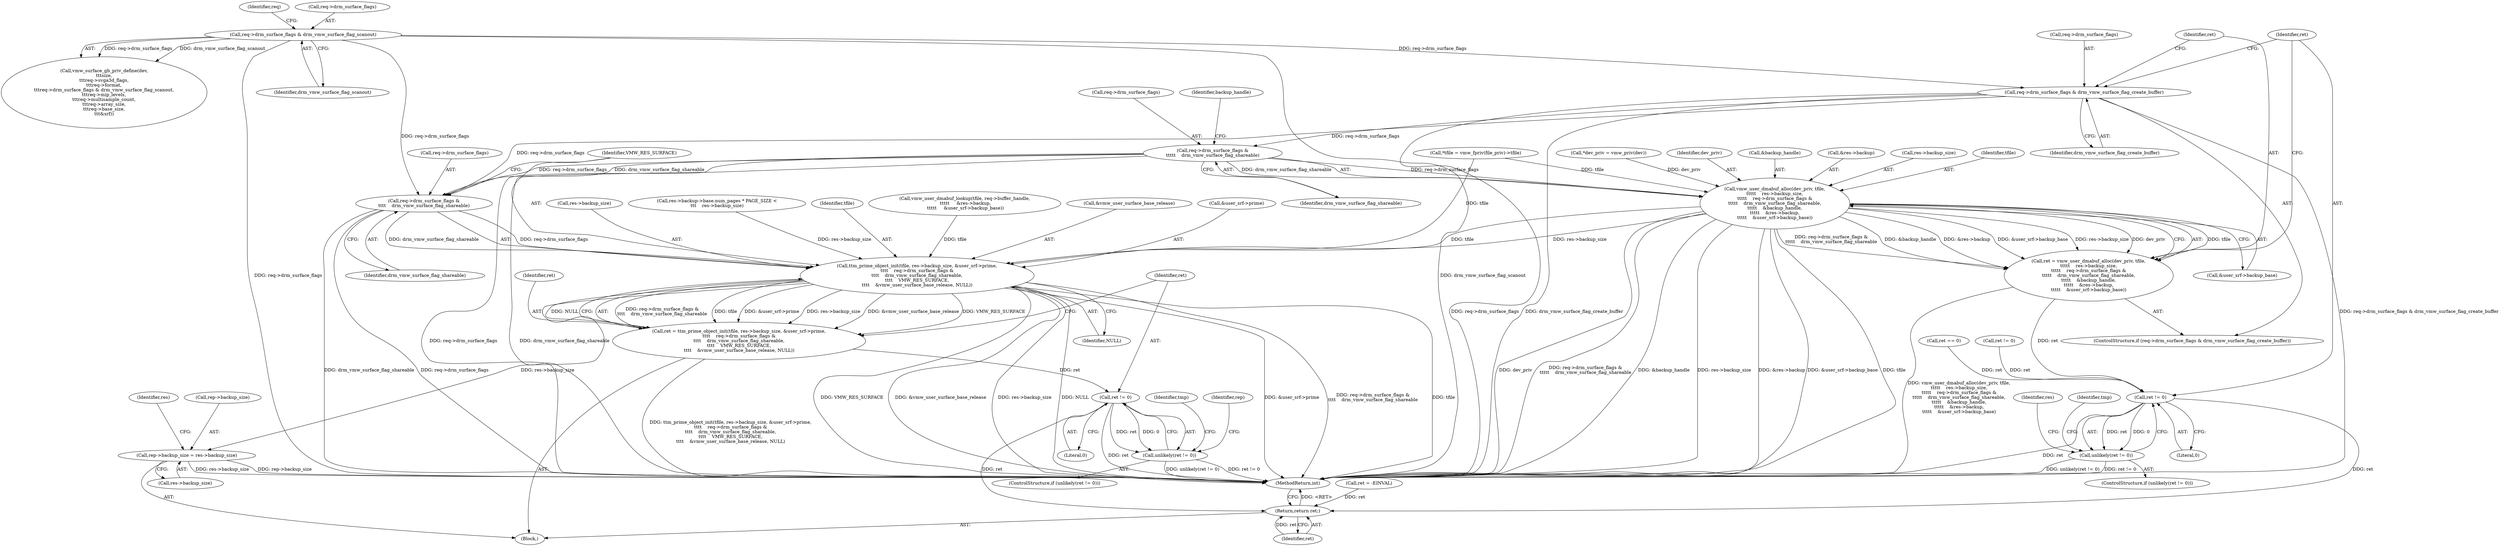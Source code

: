 digraph "0_linux_07678eca2cf9c9a18584e546c2b2a0d0c9a3150c@API" {
"1000318" [label="(Call,req->drm_surface_flags & drm_vmw_surface_flag_create_buffer)"];
"1000195" [label="(Call,req->drm_surface_flags & drm_vmw_surface_flag_scanout)"];
"1000331" [label="(Call,req->drm_surface_flags &\n\t\t\t\t\t    drm_vmw_surface_flag_shareable)"];
"1000325" [label="(Call,vmw_user_dmabuf_alloc(dev_priv, tfile,\n\t\t\t\t\t    res->backup_size,\n\t\t\t\t\t    req->drm_surface_flags &\n\t\t\t\t\t    drm_vmw_surface_flag_shareable,\n\t\t\t\t\t    &backup_handle,\n\t\t\t\t\t    &res->backup,\n\t\t\t\t\t    &user_srf->backup_base))"];
"1000323" [label="(Call,ret = vmw_user_dmabuf_alloc(dev_priv, tfile,\n\t\t\t\t\t    res->backup_size,\n\t\t\t\t\t    req->drm_surface_flags &\n\t\t\t\t\t    drm_vmw_surface_flag_shareable,\n\t\t\t\t\t    &backup_handle,\n\t\t\t\t\t    &res->backup,\n\t\t\t\t\t    &user_srf->backup_base))"];
"1000348" [label="(Call,ret != 0)"];
"1000347" [label="(Call,unlikely(ret != 0))"];
"1000475" [label="(Return,return ret;)"];
"1000362" [label="(Call,ttm_prime_object_init(tfile, res->backup_size, &user_srf->prime,\n\t\t\t\t    req->drm_surface_flags &\n\t\t\t\t    drm_vmw_surface_flag_shareable,\n\t\t\t\t    VMW_RES_SURFACE,\n\t\t\t\t    &vmw_user_surface_base_release, NULL))"];
"1000360" [label="(Call,ret = ttm_prime_object_init(tfile, res->backup_size, &user_srf->prime,\n\t\t\t\t    req->drm_surface_flags &\n\t\t\t\t    drm_vmw_surface_flag_shareable,\n\t\t\t\t    VMW_RES_SURFACE,\n\t\t\t\t    &vmw_user_surface_base_release, NULL))"];
"1000382" [label="(Call,ret != 0)"];
"1000381" [label="(Call,unlikely(ret != 0))"];
"1000406" [label="(Call,rep->backup_size = res->backup_size)"];
"1000371" [label="(Call,req->drm_surface_flags &\n\t\t\t\t    drm_vmw_surface_flag_shareable)"];
"1000283" [label="(Call,res->backup->base.num_pages * PAGE_SIZE <\n\t\t\t    res->backup_size)"];
"1000379" [label="(Identifier,NULL)"];
"1000383" [label="(Identifier,ret)"];
"1000195" [label="(Call,req->drm_surface_flags & drm_vmw_surface_flag_scanout)"];
"1000477" [label="(MethodReturn,int)"];
"1000346" [label="(ControlStructure,if (unlikely(ret != 0)))"];
"1000318" [label="(Call,req->drm_surface_flags & drm_vmw_surface_flag_create_buffer)"];
"1000322" [label="(Identifier,drm_vmw_surface_flag_create_buffer)"];
"1000349" [label="(Identifier,ret)"];
"1000342" [label="(Call,&user_srf->backup_base)"];
"1000381" [label="(Call,unlikely(ret != 0))"];
"1000278" [label="(Call,ret == 0)"];
"1000354" [label="(Identifier,res)"];
"1000476" [label="(Identifier,ret)"];
"1000382" [label="(Call,ret != 0)"];
"1000360" [label="(Call,ret = ttm_prime_object_init(tfile, res->backup_size, &user_srf->prime,\n\t\t\t\t    req->drm_surface_flags &\n\t\t\t\t    drm_vmw_surface_flag_shareable,\n\t\t\t\t    VMW_RES_SURFACE,\n\t\t\t\t    &vmw_user_surface_base_release, NULL))"];
"1000107" [label="(Call,*dev_priv = vmw_priv(dev))"];
"1000317" [label="(ControlStructure,if (req->drm_surface_flags & drm_vmw_surface_flag_create_buffer))"];
"1000363" [label="(Identifier,tfile)"];
"1000372" [label="(Call,req->drm_surface_flags)"];
"1000319" [label="(Call,req->drm_surface_flags)"];
"1000326" [label="(Identifier,dev_priv)"];
"1000336" [label="(Call,&backup_handle)"];
"1000201" [label="(Identifier,req)"];
"1000335" [label="(Identifier,drm_vmw_surface_flag_shareable)"];
"1000415" [label="(Identifier,res)"];
"1000105" [label="(Block,)"];
"1000380" [label="(ControlStructure,if (unlikely(ret != 0)))"];
"1000324" [label="(Identifier,ret)"];
"1000196" [label="(Call,req->drm_surface_flags)"];
"1000357" [label="(Identifier,tmp)"];
"1000371" [label="(Call,req->drm_surface_flags &\n\t\t\t\t    drm_vmw_surface_flag_shareable)"];
"1000325" [label="(Call,vmw_user_dmabuf_alloc(dev_priv, tfile,\n\t\t\t\t\t    res->backup_size,\n\t\t\t\t\t    req->drm_surface_flags &\n\t\t\t\t\t    drm_vmw_surface_flag_shareable,\n\t\t\t\t\t    &backup_handle,\n\t\t\t\t\t    &res->backup,\n\t\t\t\t\t    &user_srf->backup_base))"];
"1000242" [label="(Call,ret != 0)"];
"1000375" [label="(Identifier,drm_vmw_surface_flag_shareable)"];
"1000395" [label="(Identifier,rep)"];
"1000407" [label="(Call,rep->backup_size)"];
"1000199" [label="(Identifier,drm_vmw_surface_flag_scanout)"];
"1000304" [label="(Call,ret = -EINVAL)"];
"1000376" [label="(Identifier,VMW_RES_SURFACE)"];
"1000323" [label="(Call,ret = vmw_user_dmabuf_alloc(dev_priv, tfile,\n\t\t\t\t\t    res->backup_size,\n\t\t\t\t\t    req->drm_surface_flags &\n\t\t\t\t\t    drm_vmw_surface_flag_shareable,\n\t\t\t\t\t    &backup_handle,\n\t\t\t\t\t    &res->backup,\n\t\t\t\t\t    &user_srf->backup_base))"];
"1000388" [label="(Identifier,tmp)"];
"1000136" [label="(Call,*tfile = vmw_fpriv(file_priv)->tfile)"];
"1000337" [label="(Identifier,backup_handle)"];
"1000410" [label="(Call,res->backup_size)"];
"1000264" [label="(Call,vmw_user_dmabuf_lookup(tfile, req->buffer_handle,\n \t\t\t\t\t     &res->backup,\n \t\t\t\t\t     &user_srf->backup_base))"];
"1000384" [label="(Literal,0)"];
"1000338" [label="(Call,&res->backup)"];
"1000377" [label="(Call,&vmw_user_surface_base_release)"];
"1000406" [label="(Call,rep->backup_size = res->backup_size)"];
"1000347" [label="(Call,unlikely(ret != 0))"];
"1000361" [label="(Identifier,ret)"];
"1000350" [label="(Literal,0)"];
"1000348" [label="(Call,ret != 0)"];
"1000367" [label="(Call,&user_srf->prime)"];
"1000328" [label="(Call,res->backup_size)"];
"1000331" [label="(Call,req->drm_surface_flags &\n\t\t\t\t\t    drm_vmw_surface_flag_shareable)"];
"1000186" [label="(Call,vmw_surface_gb_priv_define(dev,\n\t\t\tsize,\n\t\t\treq->svga3d_flags,\n\t\t\treq->format,\n\t\t\treq->drm_surface_flags & drm_vmw_surface_flag_scanout,\n\t\t\treq->mip_levels,\n\t\t\treq->multisample_count,\n\t\t\treq->array_size,\n\t\t\treq->base_size,\n\t\t\t&srf))"];
"1000327" [label="(Identifier,tfile)"];
"1000332" [label="(Call,req->drm_surface_flags)"];
"1000475" [label="(Return,return ret;)"];
"1000362" [label="(Call,ttm_prime_object_init(tfile, res->backup_size, &user_srf->prime,\n\t\t\t\t    req->drm_surface_flags &\n\t\t\t\t    drm_vmw_surface_flag_shareable,\n\t\t\t\t    VMW_RES_SURFACE,\n\t\t\t\t    &vmw_user_surface_base_release, NULL))"];
"1000364" [label="(Call,res->backup_size)"];
"1000318" -> "1000317"  [label="AST: "];
"1000318" -> "1000322"  [label="CFG: "];
"1000319" -> "1000318"  [label="AST: "];
"1000322" -> "1000318"  [label="AST: "];
"1000324" -> "1000318"  [label="CFG: "];
"1000349" -> "1000318"  [label="CFG: "];
"1000318" -> "1000477"  [label="DDG: req->drm_surface_flags & drm_vmw_surface_flag_create_buffer"];
"1000318" -> "1000477"  [label="DDG: req->drm_surface_flags"];
"1000318" -> "1000477"  [label="DDG: drm_vmw_surface_flag_create_buffer"];
"1000195" -> "1000318"  [label="DDG: req->drm_surface_flags"];
"1000318" -> "1000331"  [label="DDG: req->drm_surface_flags"];
"1000318" -> "1000371"  [label="DDG: req->drm_surface_flags"];
"1000195" -> "1000186"  [label="AST: "];
"1000195" -> "1000199"  [label="CFG: "];
"1000196" -> "1000195"  [label="AST: "];
"1000199" -> "1000195"  [label="AST: "];
"1000201" -> "1000195"  [label="CFG: "];
"1000195" -> "1000477"  [label="DDG: drm_vmw_surface_flag_scanout"];
"1000195" -> "1000477"  [label="DDG: req->drm_surface_flags"];
"1000195" -> "1000186"  [label="DDG: req->drm_surface_flags"];
"1000195" -> "1000186"  [label="DDG: drm_vmw_surface_flag_scanout"];
"1000195" -> "1000371"  [label="DDG: req->drm_surface_flags"];
"1000331" -> "1000325"  [label="AST: "];
"1000331" -> "1000335"  [label="CFG: "];
"1000332" -> "1000331"  [label="AST: "];
"1000335" -> "1000331"  [label="AST: "];
"1000337" -> "1000331"  [label="CFG: "];
"1000331" -> "1000477"  [label="DDG: req->drm_surface_flags"];
"1000331" -> "1000477"  [label="DDG: drm_vmw_surface_flag_shareable"];
"1000331" -> "1000325"  [label="DDG: req->drm_surface_flags"];
"1000331" -> "1000325"  [label="DDG: drm_vmw_surface_flag_shareable"];
"1000331" -> "1000371"  [label="DDG: req->drm_surface_flags"];
"1000331" -> "1000371"  [label="DDG: drm_vmw_surface_flag_shareable"];
"1000325" -> "1000323"  [label="AST: "];
"1000325" -> "1000342"  [label="CFG: "];
"1000326" -> "1000325"  [label="AST: "];
"1000327" -> "1000325"  [label="AST: "];
"1000328" -> "1000325"  [label="AST: "];
"1000336" -> "1000325"  [label="AST: "];
"1000338" -> "1000325"  [label="AST: "];
"1000342" -> "1000325"  [label="AST: "];
"1000323" -> "1000325"  [label="CFG: "];
"1000325" -> "1000477"  [label="DDG: dev_priv"];
"1000325" -> "1000477"  [label="DDG: req->drm_surface_flags &\n\t\t\t\t\t    drm_vmw_surface_flag_shareable"];
"1000325" -> "1000477"  [label="DDG: &backup_handle"];
"1000325" -> "1000477"  [label="DDG: res->backup_size"];
"1000325" -> "1000477"  [label="DDG: &res->backup"];
"1000325" -> "1000477"  [label="DDG: &user_srf->backup_base"];
"1000325" -> "1000477"  [label="DDG: tfile"];
"1000325" -> "1000323"  [label="DDG: tfile"];
"1000325" -> "1000323"  [label="DDG: req->drm_surface_flags &\n\t\t\t\t\t    drm_vmw_surface_flag_shareable"];
"1000325" -> "1000323"  [label="DDG: &backup_handle"];
"1000325" -> "1000323"  [label="DDG: &res->backup"];
"1000325" -> "1000323"  [label="DDG: &user_srf->backup_base"];
"1000325" -> "1000323"  [label="DDG: res->backup_size"];
"1000325" -> "1000323"  [label="DDG: dev_priv"];
"1000107" -> "1000325"  [label="DDG: dev_priv"];
"1000136" -> "1000325"  [label="DDG: tfile"];
"1000325" -> "1000362"  [label="DDG: tfile"];
"1000325" -> "1000362"  [label="DDG: res->backup_size"];
"1000323" -> "1000317"  [label="AST: "];
"1000324" -> "1000323"  [label="AST: "];
"1000349" -> "1000323"  [label="CFG: "];
"1000323" -> "1000477"  [label="DDG: vmw_user_dmabuf_alloc(dev_priv, tfile,\n\t\t\t\t\t    res->backup_size,\n\t\t\t\t\t    req->drm_surface_flags &\n\t\t\t\t\t    drm_vmw_surface_flag_shareable,\n\t\t\t\t\t    &backup_handle,\n\t\t\t\t\t    &res->backup,\n\t\t\t\t\t    &user_srf->backup_base)"];
"1000323" -> "1000348"  [label="DDG: ret"];
"1000348" -> "1000347"  [label="AST: "];
"1000348" -> "1000350"  [label="CFG: "];
"1000349" -> "1000348"  [label="AST: "];
"1000350" -> "1000348"  [label="AST: "];
"1000347" -> "1000348"  [label="CFG: "];
"1000348" -> "1000477"  [label="DDG: ret"];
"1000348" -> "1000347"  [label="DDG: ret"];
"1000348" -> "1000347"  [label="DDG: 0"];
"1000278" -> "1000348"  [label="DDG: ret"];
"1000242" -> "1000348"  [label="DDG: ret"];
"1000348" -> "1000475"  [label="DDG: ret"];
"1000347" -> "1000346"  [label="AST: "];
"1000354" -> "1000347"  [label="CFG: "];
"1000357" -> "1000347"  [label="CFG: "];
"1000347" -> "1000477"  [label="DDG: ret != 0"];
"1000347" -> "1000477"  [label="DDG: unlikely(ret != 0)"];
"1000475" -> "1000105"  [label="AST: "];
"1000475" -> "1000476"  [label="CFG: "];
"1000476" -> "1000475"  [label="AST: "];
"1000477" -> "1000475"  [label="CFG: "];
"1000475" -> "1000477"  [label="DDG: <RET>"];
"1000476" -> "1000475"  [label="DDG: ret"];
"1000382" -> "1000475"  [label="DDG: ret"];
"1000304" -> "1000475"  [label="DDG: ret"];
"1000362" -> "1000360"  [label="AST: "];
"1000362" -> "1000379"  [label="CFG: "];
"1000363" -> "1000362"  [label="AST: "];
"1000364" -> "1000362"  [label="AST: "];
"1000367" -> "1000362"  [label="AST: "];
"1000371" -> "1000362"  [label="AST: "];
"1000376" -> "1000362"  [label="AST: "];
"1000377" -> "1000362"  [label="AST: "];
"1000379" -> "1000362"  [label="AST: "];
"1000360" -> "1000362"  [label="CFG: "];
"1000362" -> "1000477"  [label="DDG: VMW_RES_SURFACE"];
"1000362" -> "1000477"  [label="DDG: &vmw_user_surface_base_release"];
"1000362" -> "1000477"  [label="DDG: res->backup_size"];
"1000362" -> "1000477"  [label="DDG: NULL"];
"1000362" -> "1000477"  [label="DDG: &user_srf->prime"];
"1000362" -> "1000477"  [label="DDG: req->drm_surface_flags &\n\t\t\t\t    drm_vmw_surface_flag_shareable"];
"1000362" -> "1000477"  [label="DDG: tfile"];
"1000362" -> "1000360"  [label="DDG: req->drm_surface_flags &\n\t\t\t\t    drm_vmw_surface_flag_shareable"];
"1000362" -> "1000360"  [label="DDG: tfile"];
"1000362" -> "1000360"  [label="DDG: &user_srf->prime"];
"1000362" -> "1000360"  [label="DDG: res->backup_size"];
"1000362" -> "1000360"  [label="DDG: &vmw_user_surface_base_release"];
"1000362" -> "1000360"  [label="DDG: VMW_RES_SURFACE"];
"1000362" -> "1000360"  [label="DDG: NULL"];
"1000264" -> "1000362"  [label="DDG: tfile"];
"1000136" -> "1000362"  [label="DDG: tfile"];
"1000283" -> "1000362"  [label="DDG: res->backup_size"];
"1000371" -> "1000362"  [label="DDG: req->drm_surface_flags"];
"1000371" -> "1000362"  [label="DDG: drm_vmw_surface_flag_shareable"];
"1000362" -> "1000406"  [label="DDG: res->backup_size"];
"1000360" -> "1000105"  [label="AST: "];
"1000361" -> "1000360"  [label="AST: "];
"1000383" -> "1000360"  [label="CFG: "];
"1000360" -> "1000477"  [label="DDG: ttm_prime_object_init(tfile, res->backup_size, &user_srf->prime,\n\t\t\t\t    req->drm_surface_flags &\n\t\t\t\t    drm_vmw_surface_flag_shareable,\n\t\t\t\t    VMW_RES_SURFACE,\n\t\t\t\t    &vmw_user_surface_base_release, NULL)"];
"1000360" -> "1000382"  [label="DDG: ret"];
"1000382" -> "1000381"  [label="AST: "];
"1000382" -> "1000384"  [label="CFG: "];
"1000383" -> "1000382"  [label="AST: "];
"1000384" -> "1000382"  [label="AST: "];
"1000381" -> "1000382"  [label="CFG: "];
"1000382" -> "1000477"  [label="DDG: ret"];
"1000382" -> "1000381"  [label="DDG: ret"];
"1000382" -> "1000381"  [label="DDG: 0"];
"1000381" -> "1000380"  [label="AST: "];
"1000388" -> "1000381"  [label="CFG: "];
"1000395" -> "1000381"  [label="CFG: "];
"1000381" -> "1000477"  [label="DDG: ret != 0"];
"1000381" -> "1000477"  [label="DDG: unlikely(ret != 0)"];
"1000406" -> "1000105"  [label="AST: "];
"1000406" -> "1000410"  [label="CFG: "];
"1000407" -> "1000406"  [label="AST: "];
"1000410" -> "1000406"  [label="AST: "];
"1000415" -> "1000406"  [label="CFG: "];
"1000406" -> "1000477"  [label="DDG: rep->backup_size"];
"1000406" -> "1000477"  [label="DDG: res->backup_size"];
"1000371" -> "1000375"  [label="CFG: "];
"1000372" -> "1000371"  [label="AST: "];
"1000375" -> "1000371"  [label="AST: "];
"1000376" -> "1000371"  [label="CFG: "];
"1000371" -> "1000477"  [label="DDG: drm_vmw_surface_flag_shareable"];
"1000371" -> "1000477"  [label="DDG: req->drm_surface_flags"];
}
